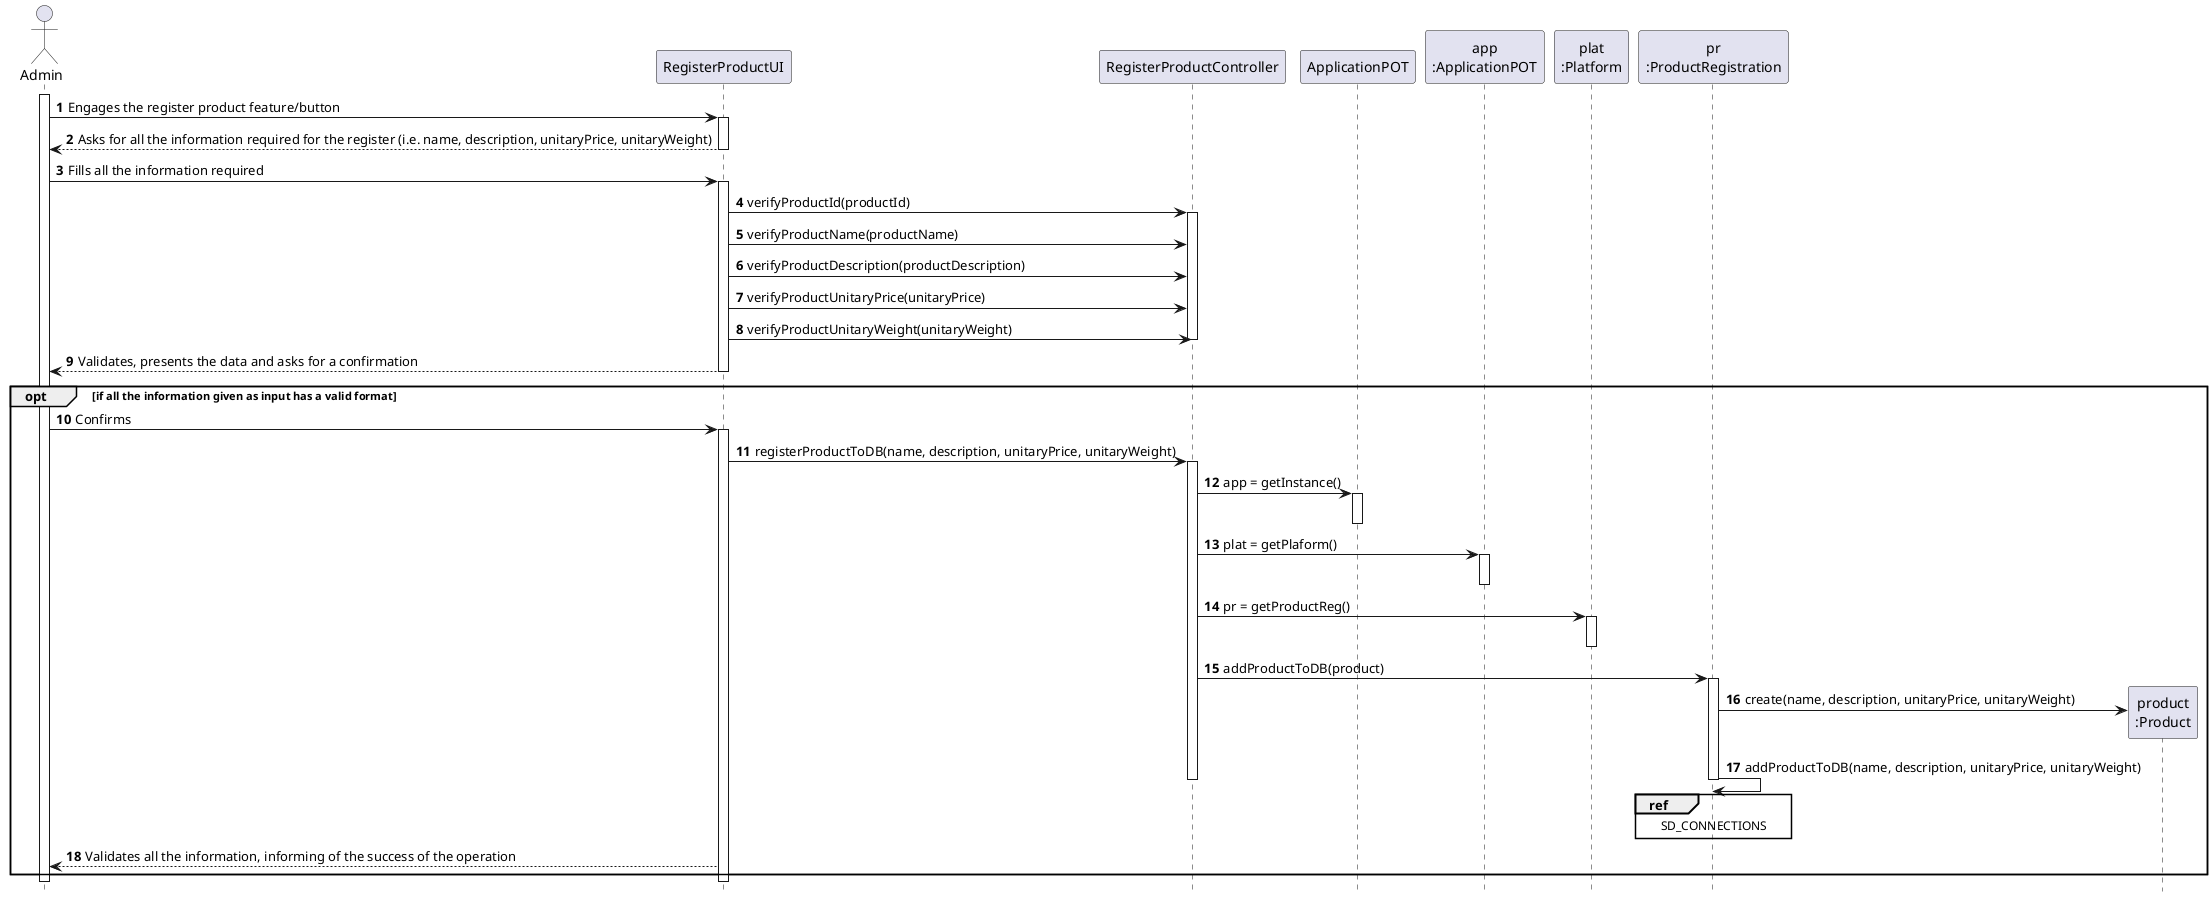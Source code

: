 @startuml
autonumber
hide footbox

actor "Admin" as U

participant "RegisterProductUI" as UI
participant "RegisterProductController" as CTRL
participant "ApplicationPOT" as _APP
participant "app\n:ApplicationPOT" as APP
participant "plat\n:Platform" as PLAT
participant "pr\n:ProductRegistration" as PREG

participant "product\n:Product" as PROD


activate U

U -> UI : Engages the register product feature/button
activate UI

UI --> U : Asks for all the information required for the register (i.e. name, description, unitaryPrice, unitaryWeight)


deactivate UI
U -> UI : Fills all the information required
activate UI


UI -> CTRL : verifyProductId(productId)
activate CTRL
UI -> CTRL : verifyProductName(productName)
UI -> CTRL : verifyProductDescription(productDescription)
UI -> CTRL : verifyProductUnitaryPrice(unitaryPrice)
UI -> CTRL : verifyProductUnitaryWeight(unitaryWeight)
deactivate CTRL

UI --> U : Validates, presents the data and asks for a confirmation
deactivate UI

opt if all the information given as input has a valid format


U -> UI : Confirms
activate UI
UI -> CTRL : registerProductToDB(name, description, unitaryPrice, unitaryWeight)
activate CTRL
CTRL -> _APP: app = getInstance()
activate _APP
deactivate _APP

CTRL -> APP: plat = getPlaform()
activate APP
deactivate APP
CTRL -> PLAT : pr = getProductReg()
activate PLAT
deactivate PLAT

CTRL -> PREG : addProductToDB(product)
activate PREG


PREG -> PROD** : create(name, description, unitaryPrice, unitaryWeight)

PREG -> PREG : addProductToDB(name, description, unitaryPrice, unitaryWeight)
ref over PREG
SD_CONNECTIONS
end ref


deactivate PREG



deactivate CTRL
UI --> U : Validates all the information, informing of the success of the operation
end opt
deactivate UI
deactivate U


@enduml